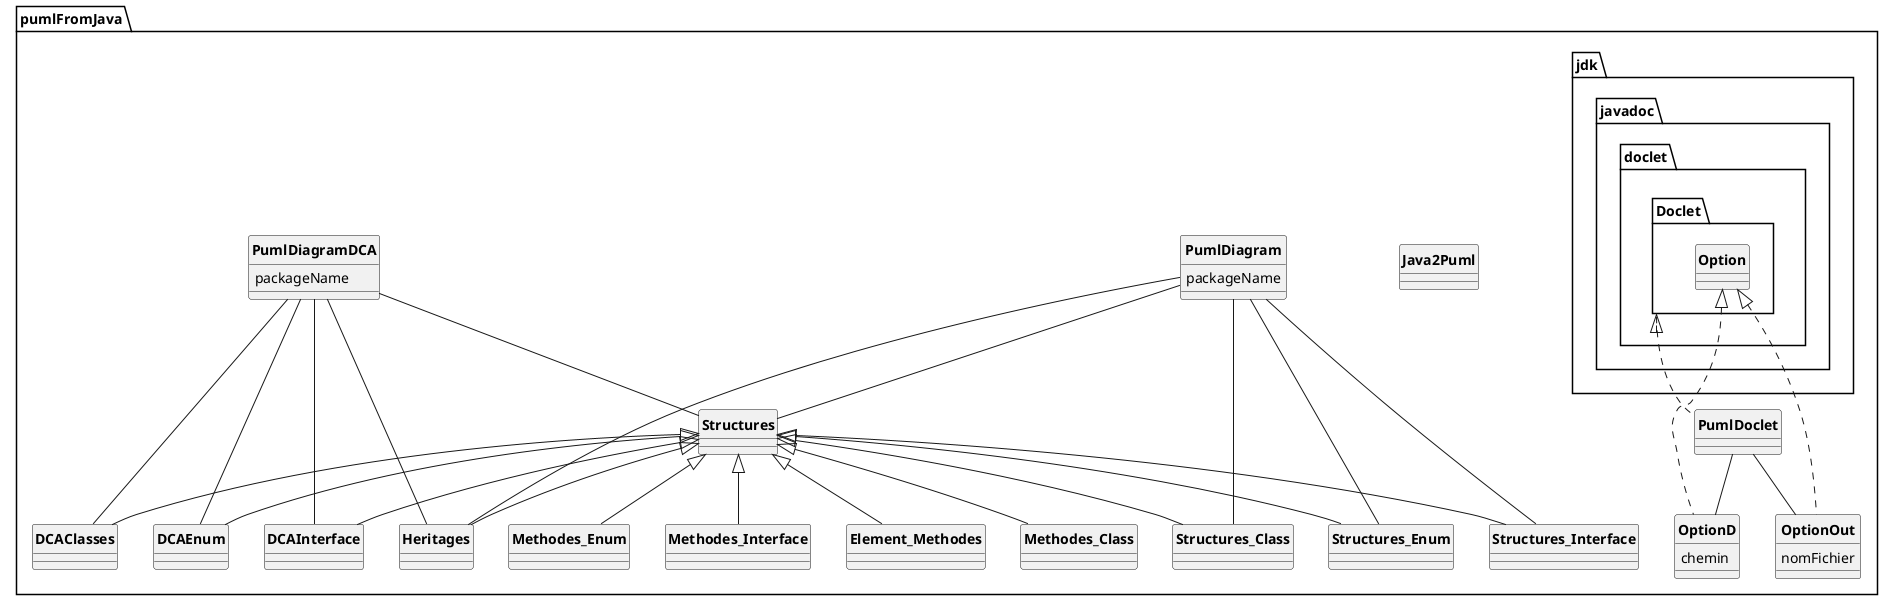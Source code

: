 @startuml
skinparam style strictuml
skinparam classFontStyle Bold
skinparam classAttributeIconSize 0
package pumlFromJava{
class pumlFromJava.DCAClasses {
}

class pumlFromJava.DCAEnum {
}

class pumlFromJava.DCAInterface {
}

class pumlFromJava.Element_Methodes {
}

class pumlFromJava.Heritages {
}

class pumlFromJava.Java2Puml {
}

class pumlFromJava.Methodes_Class {
}

class pumlFromJava.Methodes_Enum {
}

class pumlFromJava.Methodes_Interface {
}

class pumlFromJava.OptionD {
chemin
}

class pumlFromJava.OptionOut {
nomFichier
}

class pumlFromJava.PumlDiagram {
packageName
}

class pumlFromJava.PumlDiagramDCA {
packageName
}

class pumlFromJava.PumlDoclet {
}

class pumlFromJava.Structures {
}

class pumlFromJava.Structures_Class {
}

class pumlFromJava.Structures_Enum {
}

class pumlFromJava.Structures_Interface {
}

pumlFromJava.Structures <|-- pumlFromJava.DCAClasses
pumlFromJava.Structures <|-- pumlFromJava.DCAEnum
pumlFromJava.Structures <|-- pumlFromJava.DCAInterface
pumlFromJava.Structures <|-- pumlFromJava.Element_Methodes
pumlFromJava.Structures <|-- pumlFromJava.Heritages
pumlFromJava.Structures <|-- pumlFromJava.Methodes_Class
pumlFromJava.Structures <|-- pumlFromJava.Methodes_Enum
pumlFromJava.Structures <|-- pumlFromJava.Methodes_Interface
jdk.javadoc.doclet.Doclet.Option <|.. pumlFromJava.OptionD
jdk.javadoc.doclet.Doclet.Option <|.. pumlFromJava.OptionOut
pumlFromJava.PumlDiagram -- pumlFromJava.Structures
pumlFromJava.PumlDiagram -- pumlFromJava.Heritages
pumlFromJava.PumlDiagram -- pumlFromJava.Structures_Class
pumlFromJava.PumlDiagram -- pumlFromJava.Structures_Interface
pumlFromJava.PumlDiagram -- pumlFromJava.Structures_Enum
pumlFromJava.PumlDiagramDCA -- pumlFromJava.Structures
pumlFromJava.PumlDiagramDCA -- pumlFromJava.DCAClasses
pumlFromJava.PumlDiagramDCA -- pumlFromJava.DCAInterface
pumlFromJava.PumlDiagramDCA -- pumlFromJava.DCAEnum
pumlFromJava.PumlDiagramDCA -- pumlFromJava.Heritages
pumlFromJava.PumlDoclet -- pumlFromJava.OptionOut
pumlFromJava.PumlDoclet -- pumlFromJava.OptionD
jdk.javadoc.doclet.Doclet <|.. pumlFromJava.PumlDoclet
pumlFromJava.Structures <|-- pumlFromJava.Structures_Class
pumlFromJava.Structures <|-- pumlFromJava.Structures_Enum
pumlFromJava.Structures <|-- pumlFromJava.Structures_Interface
}
@enduml
